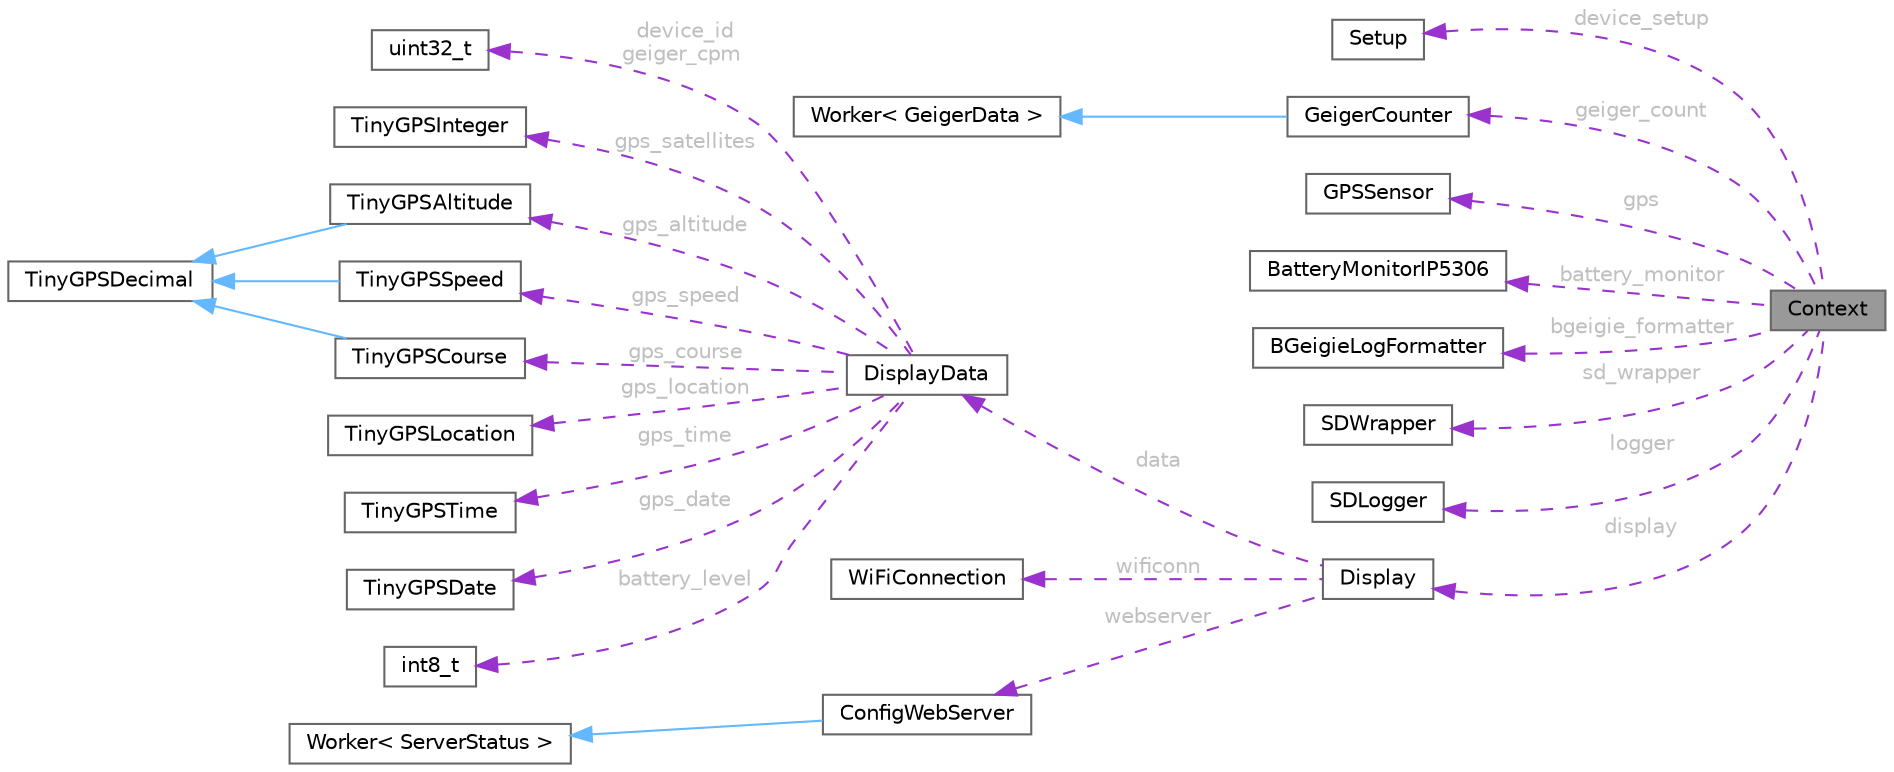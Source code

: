 digraph "Context"
{
 // LATEX_PDF_SIZE
  bgcolor="transparent";
  edge [fontname=Helvetica,fontsize=10,labelfontname=Helvetica,labelfontsize=10];
  node [fontname=Helvetica,fontsize=10,shape=box,height=0.2,width=0.4];
  rankdir="LR";
  Node1 [id="Node000001",label="Context",height=0.2,width=0.4,color="gray40", fillcolor="grey60", style="filled", fontcolor="black",tooltip=" "];
  Node2 -> Node1 [id="edge26_Node000001_Node000002",dir="back",color="darkorchid3",style="dashed",tooltip=" ",label=" device_setup",fontcolor="grey" ];
  Node2 [id="Node000002",label="Setup",height=0.2,width=0.4,color="gray40", fillcolor="white", style="filled",URL="$class_setup.html",tooltip=" "];
  Node3 -> Node1 [id="edge27_Node000001_Node000003",dir="back",color="darkorchid3",style="dashed",tooltip=" ",label=" geiger_count",fontcolor="grey" ];
  Node3 [id="Node000003",label="GeigerCounter",height=0.2,width=0.4,color="gray40", fillcolor="white", style="filled",URL="$class_geiger_counter.html",tooltip=" "];
  Node4 -> Node3 [id="edge28_Node000003_Node000004",dir="back",color="steelblue1",style="solid",tooltip=" "];
  Node4 [id="Node000004",label="Worker\< GeigerData \>",height=0.2,width=0.4,color="gray40", fillcolor="white", style="filled",tooltip=" "];
  Node5 -> Node1 [id="edge29_Node000001_Node000005",dir="back",color="darkorchid3",style="dashed",tooltip=" ",label=" gps",fontcolor="grey" ];
  Node5 [id="Node000005",label="GPSSensor",height=0.2,width=0.4,color="gray40", fillcolor="white", style="filled",URL="$class_g_p_s_sensor.html",tooltip=" "];
  Node6 -> Node1 [id="edge30_Node000001_Node000006",dir="back",color="darkorchid3",style="dashed",tooltip=" ",label=" battery_monitor",fontcolor="grey" ];
  Node6 [id="Node000006",label="BatteryMonitorIP5306",height=0.2,width=0.4,color="gray40", fillcolor="white", style="filled",URL="$class_battery_monitor_i_p5306.html",tooltip=" "];
  Node7 -> Node1 [id="edge31_Node000001_Node000007",dir="back",color="darkorchid3",style="dashed",tooltip=" ",label=" bgeigie_formatter",fontcolor="grey" ];
  Node7 [id="Node000007",label="BGeigieLogFormatter",height=0.2,width=0.4,color="gray40", fillcolor="white", style="filled",URL="$class_b_geigie_log_formatter.html",tooltip=" "];
  Node8 -> Node1 [id="edge32_Node000001_Node000008",dir="back",color="darkorchid3",style="dashed",tooltip=" ",label=" sd_wrapper",fontcolor="grey" ];
  Node8 [id="Node000008",label="SDWrapper",height=0.2,width=0.4,color="gray40", fillcolor="white", style="filled",URL="$class_s_d_wrapper.html",tooltip=" "];
  Node9 -> Node1 [id="edge33_Node000001_Node000009",dir="back",color="darkorchid3",style="dashed",tooltip=" ",label=" logger",fontcolor="grey" ];
  Node9 [id="Node000009",label="SDLogger",height=0.2,width=0.4,color="gray40", fillcolor="white", style="filled",URL="$class_s_d_logger.html",tooltip=" "];
  Node10 -> Node1 [id="edge34_Node000001_Node000010",dir="back",color="darkorchid3",style="dashed",tooltip=" ",label=" display",fontcolor="grey" ];
  Node10 [id="Node000010",label="Display",height=0.2,width=0.4,color="gray40", fillcolor="white", style="filled",URL="$class_display.html",tooltip=" "];
  Node11 -> Node10 [id="edge35_Node000010_Node000011",dir="back",color="darkorchid3",style="dashed",tooltip=" ",label=" data",fontcolor="grey" ];
  Node11 [id="Node000011",label="DisplayData",height=0.2,width=0.4,color="gray40", fillcolor="white", style="filled",URL="$struct_display_data.html",tooltip=" "];
  Node12 -> Node11 [id="edge36_Node000011_Node000012",dir="back",color="darkorchid3",style="dashed",tooltip=" ",label=" device_id\ngeiger_cpm",fontcolor="grey" ];
  Node12 [id="Node000012",label="uint32_t",height=0.2,width=0.4,color="gray40", fillcolor="white", style="filled",tooltip=" "];
  Node13 -> Node11 [id="edge37_Node000011_Node000013",dir="back",color="darkorchid3",style="dashed",tooltip=" ",label=" gps_satellites",fontcolor="grey" ];
  Node13 [id="Node000013",label="TinyGPSInteger",height=0.2,width=0.4,color="gray40", fillcolor="white", style="filled",URL="$struct_tiny_g_p_s_integer.html",tooltip=" "];
  Node14 -> Node11 [id="edge38_Node000011_Node000014",dir="back",color="darkorchid3",style="dashed",tooltip=" ",label=" gps_altitude",fontcolor="grey" ];
  Node14 [id="Node000014",label="TinyGPSAltitude",height=0.2,width=0.4,color="gray40", fillcolor="white", style="filled",URL="$struct_tiny_g_p_s_altitude.html",tooltip=" "];
  Node15 -> Node14 [id="edge39_Node000014_Node000015",dir="back",color="steelblue1",style="solid",tooltip=" "];
  Node15 [id="Node000015",label="TinyGPSDecimal",height=0.2,width=0.4,color="gray40", fillcolor="white", style="filled",URL="$struct_tiny_g_p_s_decimal.html",tooltip=" "];
  Node16 -> Node11 [id="edge40_Node000011_Node000016",dir="back",color="darkorchid3",style="dashed",tooltip=" ",label=" gps_speed",fontcolor="grey" ];
  Node16 [id="Node000016",label="TinyGPSSpeed",height=0.2,width=0.4,color="gray40", fillcolor="white", style="filled",URL="$struct_tiny_g_p_s_speed.html",tooltip=" "];
  Node15 -> Node16 [id="edge41_Node000016_Node000015",dir="back",color="steelblue1",style="solid",tooltip=" "];
  Node17 -> Node11 [id="edge42_Node000011_Node000017",dir="back",color="darkorchid3",style="dashed",tooltip=" ",label=" gps_course",fontcolor="grey" ];
  Node17 [id="Node000017",label="TinyGPSCourse",height=0.2,width=0.4,color="gray40", fillcolor="white", style="filled",URL="$struct_tiny_g_p_s_course.html",tooltip=" "];
  Node15 -> Node17 [id="edge43_Node000017_Node000015",dir="back",color="steelblue1",style="solid",tooltip=" "];
  Node18 -> Node11 [id="edge44_Node000011_Node000018",dir="back",color="darkorchid3",style="dashed",tooltip=" ",label=" gps_location",fontcolor="grey" ];
  Node18 [id="Node000018",label="TinyGPSLocation",height=0.2,width=0.4,color="gray40", fillcolor="white", style="filled",URL="$struct_tiny_g_p_s_location.html",tooltip=" "];
  Node19 -> Node11 [id="edge45_Node000011_Node000019",dir="back",color="darkorchid3",style="dashed",tooltip=" ",label=" gps_time",fontcolor="grey" ];
  Node19 [id="Node000019",label="TinyGPSTime",height=0.2,width=0.4,color="gray40", fillcolor="white", style="filled",URL="$struct_tiny_g_p_s_time.html",tooltip=" "];
  Node20 -> Node11 [id="edge46_Node000011_Node000020",dir="back",color="darkorchid3",style="dashed",tooltip=" ",label=" gps_date",fontcolor="grey" ];
  Node20 [id="Node000020",label="TinyGPSDate",height=0.2,width=0.4,color="gray40", fillcolor="white", style="filled",URL="$struct_tiny_g_p_s_date.html",tooltip=" "];
  Node21 -> Node11 [id="edge47_Node000011_Node000021",dir="back",color="darkorchid3",style="dashed",tooltip=" ",label=" battery_level",fontcolor="grey" ];
  Node21 [id="Node000021",label="int8_t",height=0.2,width=0.4,color="gray40", fillcolor="white", style="filled",tooltip=" "];
  Node22 -> Node10 [id="edge48_Node000010_Node000022",dir="back",color="darkorchid3",style="dashed",tooltip=" ",label=" wificonn",fontcolor="grey" ];
  Node22 [id="Node000022",label="WiFiConnection",height=0.2,width=0.4,color="gray40", fillcolor="white", style="filled",URL="$class_wi_fi_connection.html",tooltip=" "];
  Node23 -> Node10 [id="edge49_Node000010_Node000023",dir="back",color="darkorchid3",style="dashed",tooltip=" ",label=" webserver",fontcolor="grey" ];
  Node23 [id="Node000023",label="ConfigWebServer",height=0.2,width=0.4,color="gray40", fillcolor="white", style="filled",URL="$class_config_web_server.html",tooltip=" "];
  Node24 -> Node23 [id="edge50_Node000023_Node000024",dir="back",color="steelblue1",style="solid",tooltip=" "];
  Node24 [id="Node000024",label="Worker\< ServerStatus \>",height=0.2,width=0.4,color="gray40", fillcolor="white", style="filled",tooltip=" "];
}
